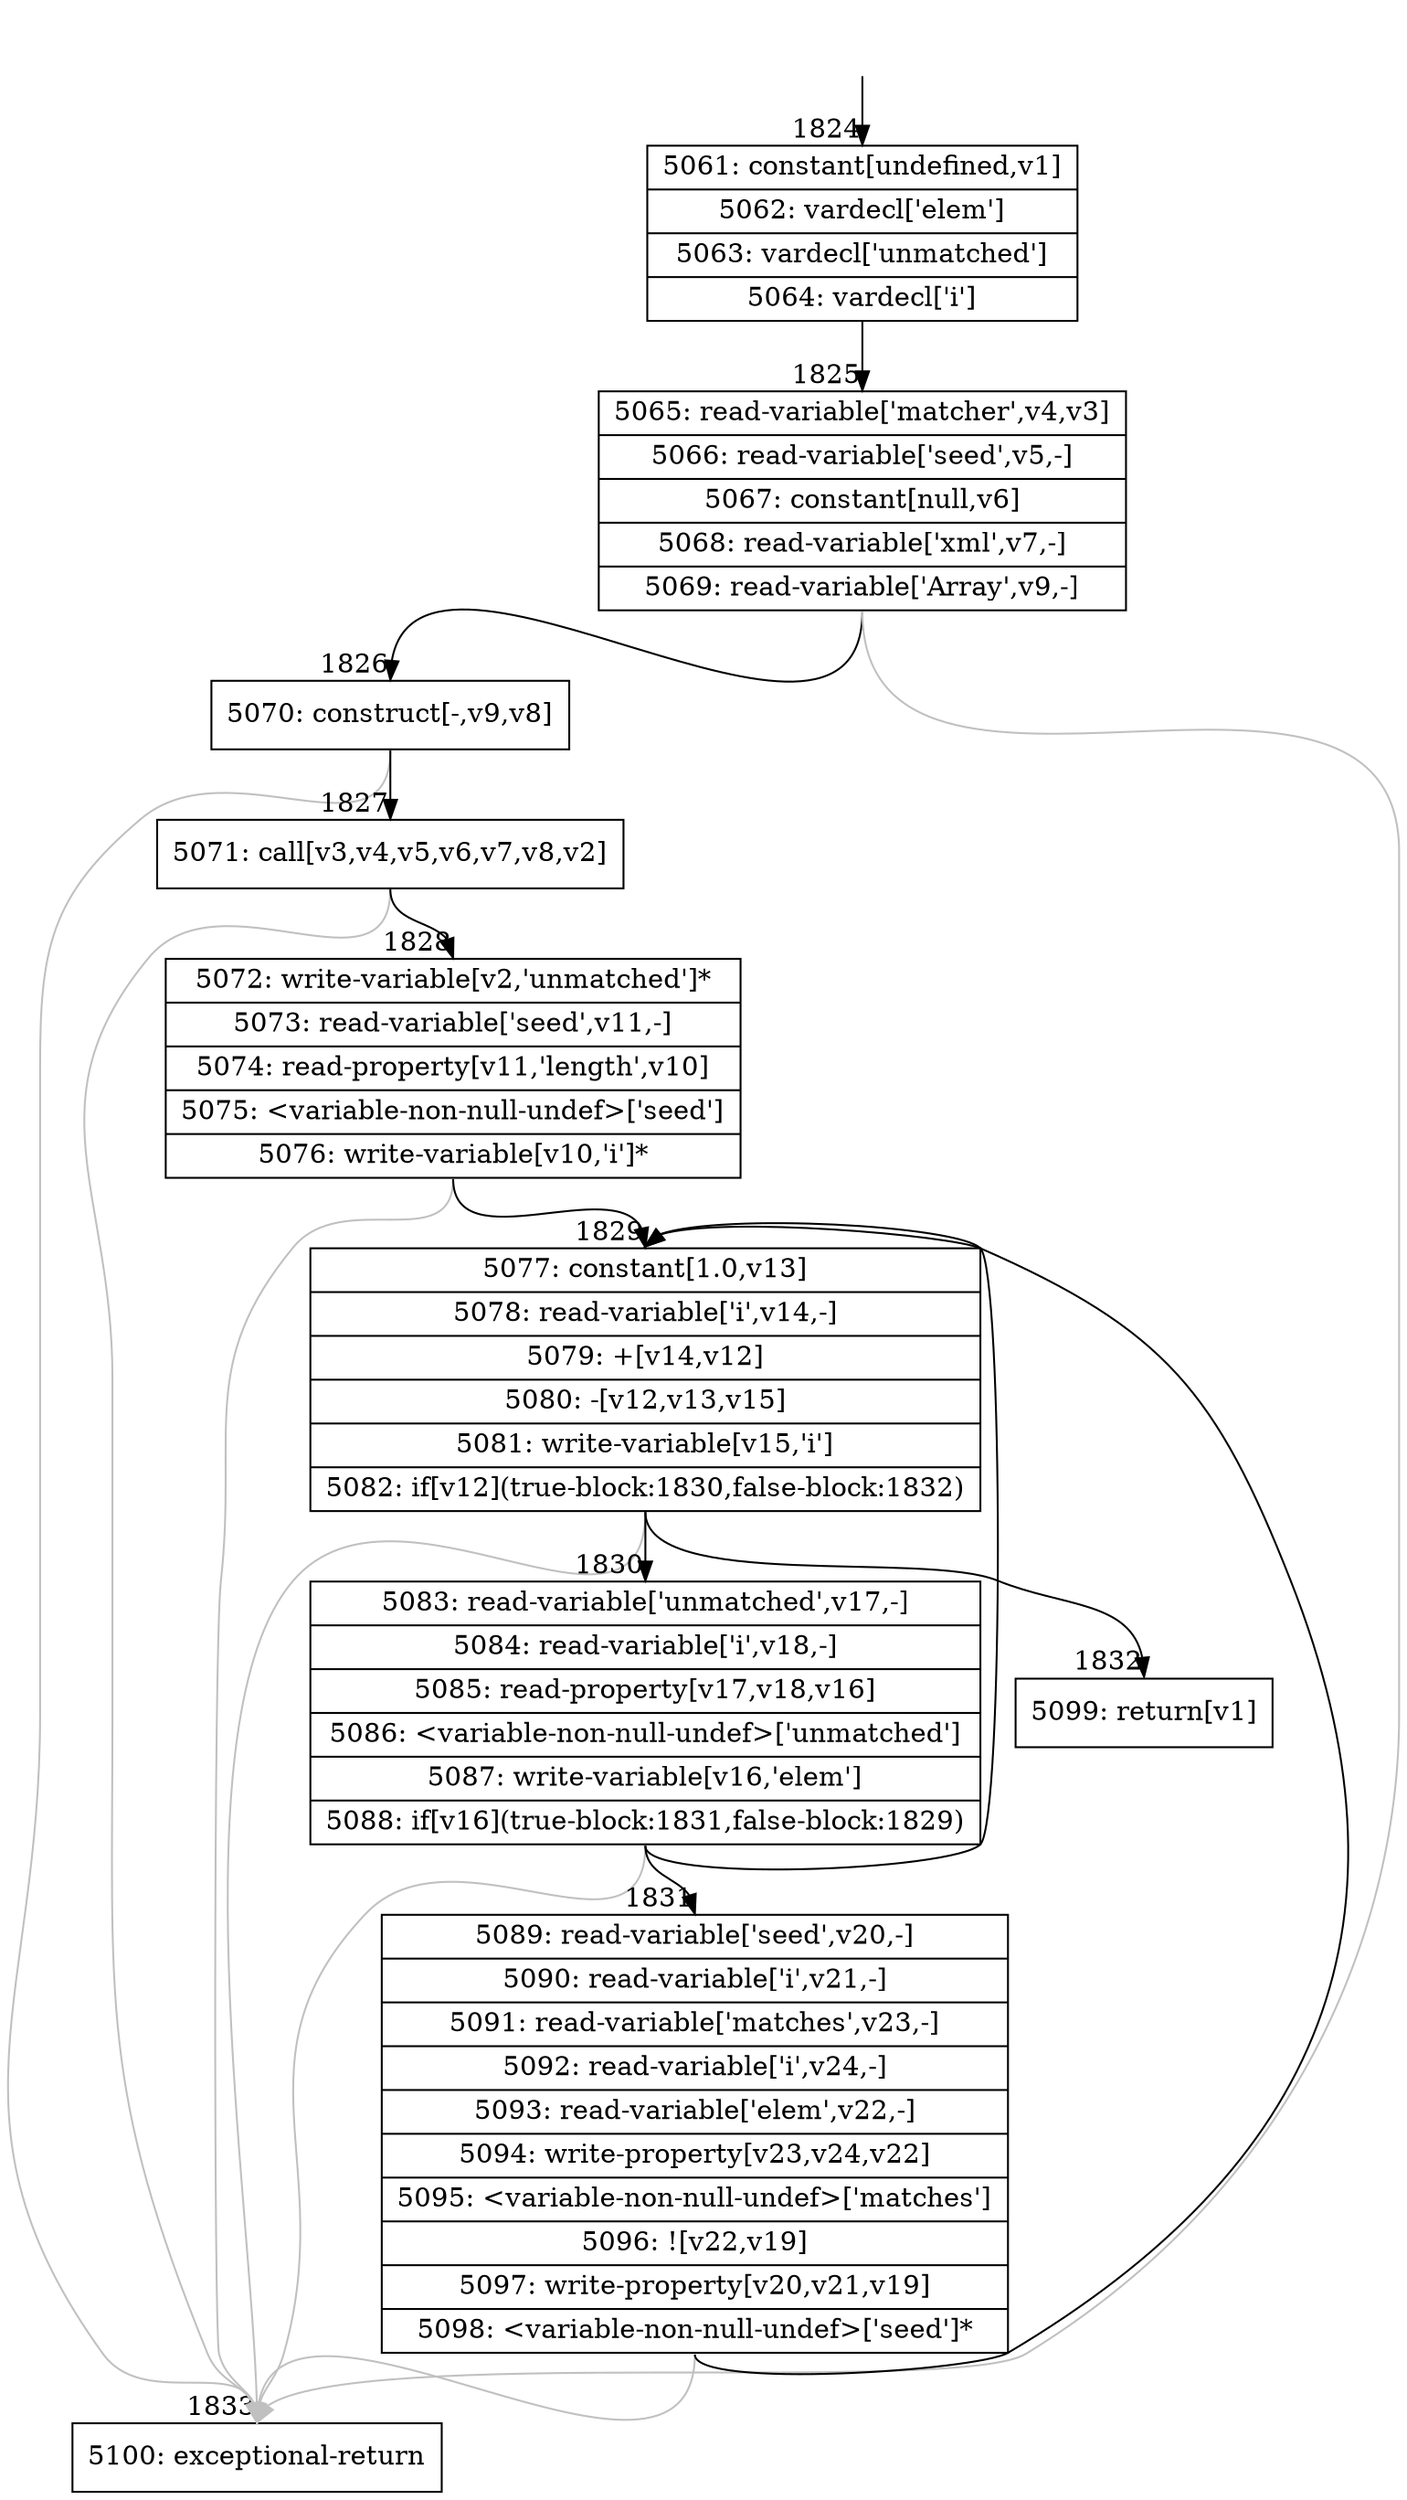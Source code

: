 digraph {
rankdir="TD"
BB_entry122[shape=none,label=""];
BB_entry122 -> BB1824 [tailport=s, headport=n, headlabel="    1824"]
BB1824 [shape=record label="{5061: constant[undefined,v1]|5062: vardecl['elem']|5063: vardecl['unmatched']|5064: vardecl['i']}" ] 
BB1824 -> BB1825 [tailport=s, headport=n, headlabel="      1825"]
BB1825 [shape=record label="{5065: read-variable['matcher',v4,v3]|5066: read-variable['seed',v5,-]|5067: constant[null,v6]|5068: read-variable['xml',v7,-]|5069: read-variable['Array',v9,-]}" ] 
BB1825 -> BB1826 [tailport=s, headport=n, headlabel="      1826"]
BB1825 -> BB1833 [tailport=s, headport=n, color=gray, headlabel="      1833"]
BB1826 [shape=record label="{5070: construct[-,v9,v8]}" ] 
BB1826 -> BB1827 [tailport=s, headport=n, headlabel="      1827"]
BB1826 -> BB1833 [tailport=s, headport=n, color=gray]
BB1827 [shape=record label="{5071: call[v3,v4,v5,v6,v7,v8,v2]}" ] 
BB1827 -> BB1828 [tailport=s, headport=n, headlabel="      1828"]
BB1827 -> BB1833 [tailport=s, headport=n, color=gray]
BB1828 [shape=record label="{5072: write-variable[v2,'unmatched']*|5073: read-variable['seed',v11,-]|5074: read-property[v11,'length',v10]|5075: \<variable-non-null-undef\>['seed']|5076: write-variable[v10,'i']*}" ] 
BB1828 -> BB1829 [tailport=s, headport=n, headlabel="      1829"]
BB1828 -> BB1833 [tailport=s, headport=n, color=gray]
BB1829 [shape=record label="{5077: constant[1.0,v13]|5078: read-variable['i',v14,-]|5079: +[v14,v12]|5080: -[v12,v13,v15]|5081: write-variable[v15,'i']|5082: if[v12](true-block:1830,false-block:1832)}" ] 
BB1829 -> BB1830 [tailport=s, headport=n, headlabel="      1830"]
BB1829 -> BB1832 [tailport=s, headport=n, headlabel="      1832"]
BB1829 -> BB1833 [tailport=s, headport=n, color=gray]
BB1830 [shape=record label="{5083: read-variable['unmatched',v17,-]|5084: read-variable['i',v18,-]|5085: read-property[v17,v18,v16]|5086: \<variable-non-null-undef\>['unmatched']|5087: write-variable[v16,'elem']|5088: if[v16](true-block:1831,false-block:1829)}" ] 
BB1830 -> BB1831 [tailport=s, headport=n, headlabel="      1831"]
BB1830 -> BB1829 [tailport=s, headport=n]
BB1830 -> BB1833 [tailport=s, headport=n, color=gray]
BB1831 [shape=record label="{5089: read-variable['seed',v20,-]|5090: read-variable['i',v21,-]|5091: read-variable['matches',v23,-]|5092: read-variable['i',v24,-]|5093: read-variable['elem',v22,-]|5094: write-property[v23,v24,v22]|5095: \<variable-non-null-undef\>['matches']|5096: ![v22,v19]|5097: write-property[v20,v21,v19]|5098: \<variable-non-null-undef\>['seed']*}" ] 
BB1831 -> BB1829 [tailport=s, headport=n]
BB1831 -> BB1833 [tailport=s, headport=n, color=gray]
BB1832 [shape=record label="{5099: return[v1]}" ] 
BB1833 [shape=record label="{5100: exceptional-return}" ] 
}
